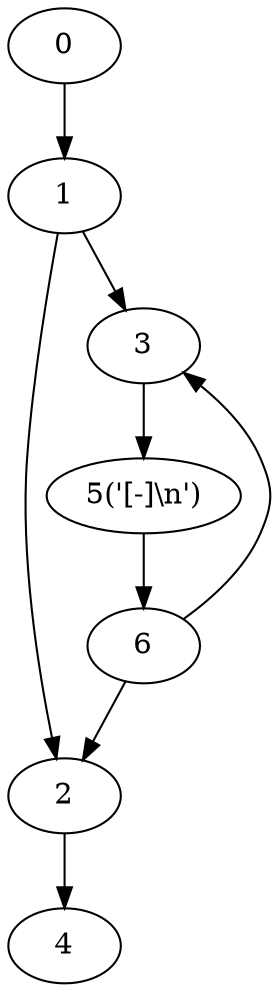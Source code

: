 digraph g {
	0 ;
	1 ;
	2 ;
	3 ;
	4 ;
	5 [label="5('[-]\\n')"];
	6 ;
	0->1;
	1->2;
	6->2;
	1->3;
	6->3;
	2->4;
	3->5;
	5->6;
}
